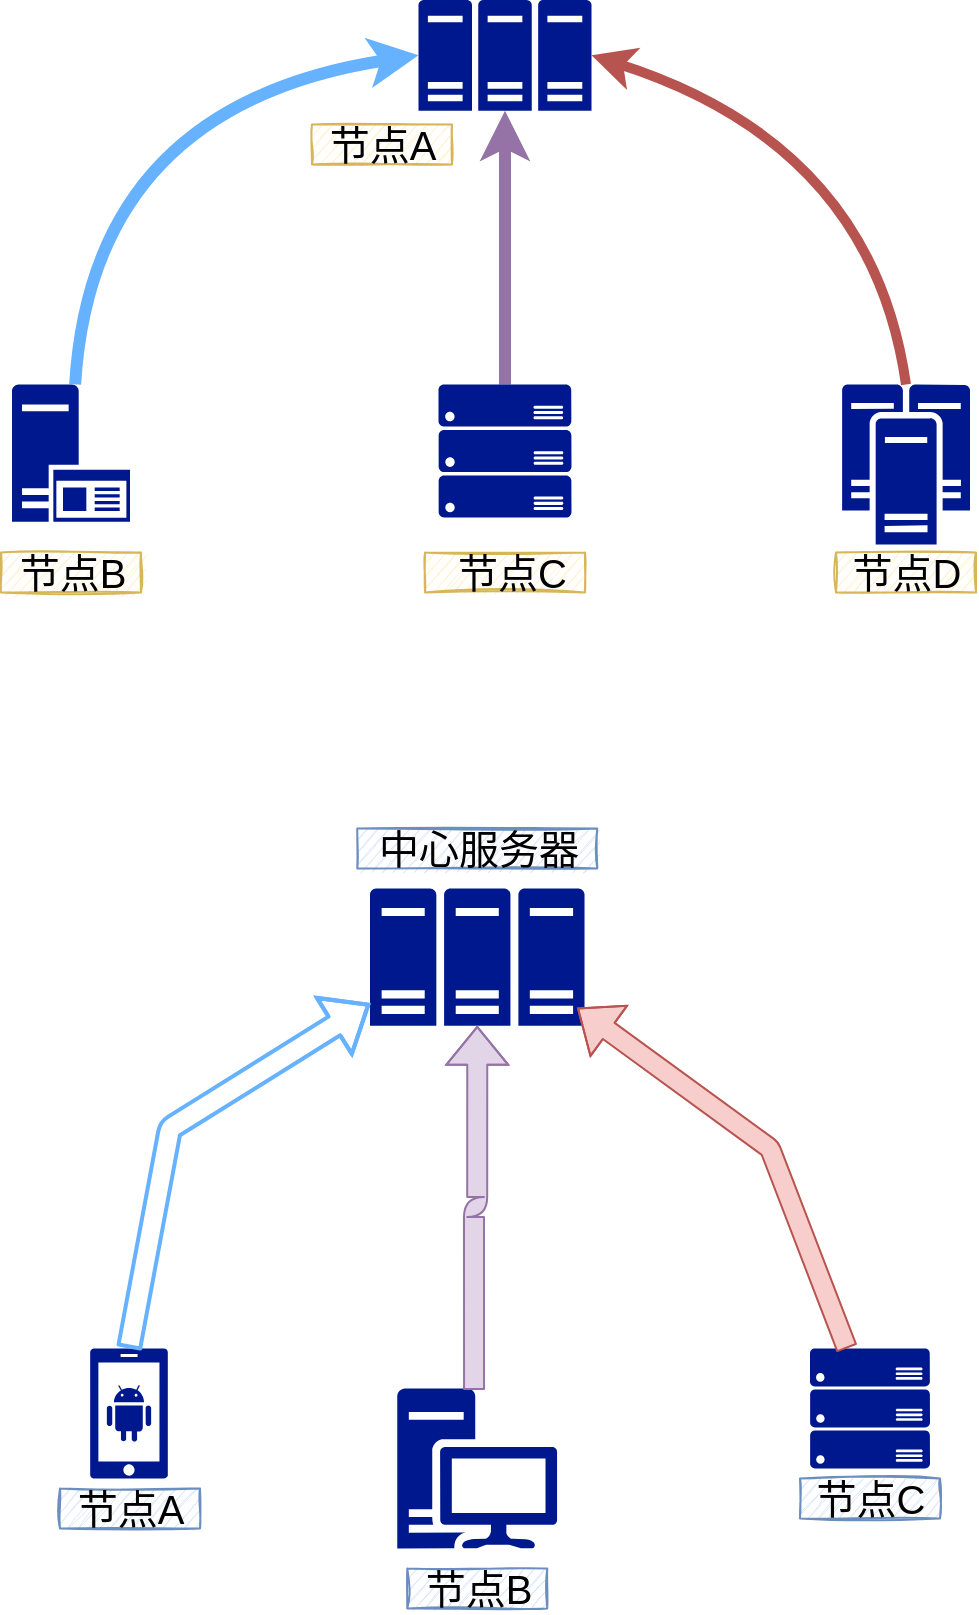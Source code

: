 <mxfile version="14.4.9" type="github">
  <diagram id="LWLVOslLE0u1W00-IiJX" name="Page-1">
    <mxGraphModel dx="1038" dy="500" grid="1" gridSize="10" guides="1" tooltips="1" connect="1" arrows="1" fold="1" page="1" pageScale="1" pageWidth="600" pageHeight="930" math="0" shadow="0">
      <root>
        <mxCell id="0" />
        <mxCell id="1" parent="0" />
        <mxCell id="cdF7eHWtJlhOr_sMSIXs-1" value="" style="aspect=fixed;pointerEvents=1;shadow=0;dashed=0;html=1;strokeColor=none;labelPosition=center;verticalLabelPosition=bottom;verticalAlign=top;align=center;fillColor=#00188D;shape=mxgraph.mscae.enterprise.application_server2" parent="1" vertex="1">
          <mxGeometry x="61" y="262.24" width="59" height="68.6" as="geometry" />
        </mxCell>
        <mxCell id="cdF7eHWtJlhOr_sMSIXs-2" value="" style="aspect=fixed;pointerEvents=1;shadow=0;dashed=0;html=1;strokeColor=none;labelPosition=center;verticalLabelPosition=bottom;verticalAlign=top;align=center;fillColor=#00188D;shape=mxgraph.mscae.enterprise.cluster_server" parent="1" vertex="1">
          <mxGeometry x="476" y="262.24" width="64" height="80" as="geometry" />
        </mxCell>
        <mxCell id="cdF7eHWtJlhOr_sMSIXs-3" value="" style="aspect=fixed;pointerEvents=1;shadow=0;dashed=0;html=1;strokeColor=none;labelPosition=center;verticalLabelPosition=bottom;verticalAlign=top;align=center;fillColor=#00188D;shape=mxgraph.mscae.enterprise.server_farm" parent="1" vertex="1">
          <mxGeometry x="264.25" y="70.0" width="86.5" height="55.36" as="geometry" />
        </mxCell>
        <mxCell id="cdF7eHWtJlhOr_sMSIXs-8" style="edgeStyle=orthogonalEdgeStyle;curved=1;orthogonalLoop=1;jettySize=auto;html=1;exitX=0.5;exitY=0;exitDx=0;exitDy=0;exitPerimeter=0;entryX=0.5;entryY=1;entryDx=0;entryDy=0;entryPerimeter=0;strokeColor=#9673a6;strokeWidth=6;fillColor=#e1d5e7;" parent="1" source="cdF7eHWtJlhOr_sMSIXs-4" target="cdF7eHWtJlhOr_sMSIXs-3" edge="1">
          <mxGeometry relative="1" as="geometry" />
        </mxCell>
        <mxCell id="cdF7eHWtJlhOr_sMSIXs-4" value="" style="aspect=fixed;pointerEvents=1;shadow=0;dashed=0;html=1;strokeColor=none;labelPosition=center;verticalLabelPosition=bottom;verticalAlign=top;align=center;fillColor=#00188D;shape=mxgraph.azure.server_rack" parent="1" vertex="1">
          <mxGeometry x="274.25" y="262.24" width="66.5" height="66.5" as="geometry" />
        </mxCell>
        <mxCell id="cdF7eHWtJlhOr_sMSIXs-5" value="" style="endArrow=classic;html=1;entryX=0;entryY=0.5;entryDx=0;entryDy=0;entryPerimeter=0;strokeColor=#66B2FF;curved=1;strokeWidth=6;" parent="1" source="cdF7eHWtJlhOr_sMSIXs-1" target="cdF7eHWtJlhOr_sMSIXs-3" edge="1">
          <mxGeometry width="50" height="50" relative="1" as="geometry">
            <mxPoint x="-61" y="111.76" as="sourcePoint" />
            <mxPoint x="-11" y="61.76" as="targetPoint" />
            <Array as="points">
              <mxPoint x="101" y="122.24" />
            </Array>
          </mxGeometry>
        </mxCell>
        <mxCell id="cdF7eHWtJlhOr_sMSIXs-7" value="" style="endArrow=classic;html=1;entryX=1;entryY=0.5;entryDx=0;entryDy=0;entryPerimeter=0;exitX=0.5;exitY=0;exitDx=0;exitDy=0;exitPerimeter=0;curved=1;strokeColor=#b85450;strokeWidth=5;fillColor=#f8cecc;" parent="1" source="cdF7eHWtJlhOr_sMSIXs-2" target="cdF7eHWtJlhOr_sMSIXs-3" edge="1">
          <mxGeometry width="50" height="50" relative="1" as="geometry">
            <mxPoint x="462.971" y="74.557" as="sourcePoint" />
            <mxPoint x="318.996" y="206.6" as="targetPoint" />
            <Array as="points">
              <mxPoint x="491" y="142.24" />
            </Array>
          </mxGeometry>
        </mxCell>
        <mxCell id="cdF7eHWtJlhOr_sMSIXs-9" value="&lt;font style=&quot;font-size: 20px&quot;&gt;节点A&lt;/font&gt;" style="text;html=1;align=center;verticalAlign=middle;resizable=0;points=[];autosize=1;fillColor=#fff2cc;strokeColor=#d6b656;sketch=1;" parent="1" vertex="1">
          <mxGeometry x="211" y="132.24" width="70" height="20" as="geometry" />
        </mxCell>
        <mxCell id="cdF7eHWtJlhOr_sMSIXs-10" value="&lt;font style=&quot;font-size: 20px&quot;&gt;节点B&lt;/font&gt;" style="text;html=1;align=center;verticalAlign=middle;resizable=0;points=[];autosize=1;fillColor=#fff2cc;strokeColor=#d6b656;sketch=1;" parent="1" vertex="1">
          <mxGeometry x="55.5" y="346.24" width="70" height="20" as="geometry" />
        </mxCell>
        <mxCell id="cdF7eHWtJlhOr_sMSIXs-11" value="&lt;font style=&quot;font-size: 20px&quot;&gt;&amp;nbsp;节点C&lt;/font&gt;" style="text;html=1;align=center;verticalAlign=middle;resizable=0;points=[];autosize=1;fillColor=#fff2cc;strokeColor=#d6b656;sketch=1;" parent="1" vertex="1">
          <mxGeometry x="267.5" y="346.24" width="80" height="20" as="geometry" />
        </mxCell>
        <mxCell id="cdF7eHWtJlhOr_sMSIXs-12" value="&lt;font style=&quot;font-size: 20px&quot;&gt;节点D&lt;/font&gt;" style="text;html=1;align=center;verticalAlign=middle;resizable=0;points=[];autosize=1;fillColor=#fff2cc;strokeColor=#d6b656;sketch=1;" parent="1" vertex="1">
          <mxGeometry x="473" y="346.24" width="70" height="20" as="geometry" />
        </mxCell>
        <mxCell id="cdF7eHWtJlhOr_sMSIXs-14" value="" style="aspect=fixed;pointerEvents=1;shadow=0;dashed=0;html=1;strokeColor=none;labelPosition=center;verticalLabelPosition=bottom;verticalAlign=top;align=center;fillColor=#00188D;shape=mxgraph.mscae.enterprise.server_farm" parent="1" vertex="1">
          <mxGeometry x="240" y="514.24" width="107.26" height="68.65" as="geometry" />
        </mxCell>
        <mxCell id="cdF7eHWtJlhOr_sMSIXs-15" value="" style="aspect=fixed;pointerEvents=1;shadow=0;dashed=0;html=1;strokeColor=none;labelPosition=center;verticalLabelPosition=bottom;verticalAlign=top;align=center;fillColor=#00188D;shape=mxgraph.mscae.enterprise.android_phone;sketch=0;" parent="1" vertex="1">
          <mxGeometry x="100" y="744.24" width="39" height="65" as="geometry" />
        </mxCell>
        <mxCell id="cdF7eHWtJlhOr_sMSIXs-16" value="" style="aspect=fixed;pointerEvents=1;shadow=0;dashed=0;html=1;strokeColor=none;labelPosition=center;verticalLabelPosition=bottom;verticalAlign=top;align=center;fillColor=#00188D;shape=mxgraph.mscae.enterprise.workstation_client;sketch=0;" parent="1" vertex="1">
          <mxGeometry x="253.63" y="764.24" width="80" height="80" as="geometry" />
        </mxCell>
        <mxCell id="cdF7eHWtJlhOr_sMSIXs-18" value="" style="aspect=fixed;pointerEvents=1;shadow=0;dashed=0;html=1;strokeColor=none;labelPosition=center;verticalLabelPosition=bottom;verticalAlign=top;align=center;fillColor=#00188D;shape=mxgraph.azure.server_rack;sketch=0;" parent="1" vertex="1">
          <mxGeometry x="460" y="744.24" width="60" height="60" as="geometry" />
        </mxCell>
        <mxCell id="cdF7eHWtJlhOr_sMSIXs-19" value="" style="endArrow=classic;html=1;entryX=0;entryY=0.839;entryDx=0;entryDy=0;entryPerimeter=0;strokeColor=#66B2FF;curved=1;strokeWidth=2;exitX=0.5;exitY=0;exitDx=0;exitDy=0;exitPerimeter=0;shape=flexArrow;" parent="1" source="cdF7eHWtJlhOr_sMSIXs-15" target="cdF7eHWtJlhOr_sMSIXs-14" edge="1">
          <mxGeometry width="50" height="50" relative="1" as="geometry">
            <mxPoint x="79.996" y="751.92" as="sourcePoint" />
            <mxPoint x="251.68" y="587.36" as="targetPoint" />
            <Array as="points">
              <mxPoint x="140" y="634.24" />
            </Array>
          </mxGeometry>
        </mxCell>
        <mxCell id="cdF7eHWtJlhOr_sMSIXs-21" value="" style="endArrow=classic;html=1;entryX=0.966;entryY=0.87;entryDx=0;entryDy=0;entryPerimeter=0;curved=1;strokeColor=#b85450;strokeWidth=1;fillColor=#f8cecc;shape=flexArrow;" parent="1" source="cdF7eHWtJlhOr_sMSIXs-18" target="cdF7eHWtJlhOr_sMSIXs-14" edge="1">
          <mxGeometry width="50" height="50" relative="1" as="geometry">
            <mxPoint x="497.25" y="744.24" as="sourcePoint" />
            <mxPoint x="340" y="579.68" as="targetPoint" />
            <Array as="points">
              <mxPoint x="440" y="644.24" />
            </Array>
          </mxGeometry>
        </mxCell>
        <mxCell id="cdF7eHWtJlhOr_sMSIXs-22" style="edgeStyle=orthogonalEdgeStyle;curved=1;orthogonalLoop=1;jettySize=auto;html=1;exitX=0.48;exitY=0.01;exitDx=0;exitDy=0;exitPerimeter=0;entryX=0.5;entryY=1;entryDx=0;entryDy=0;entryPerimeter=0;strokeColor=#9673a6;strokeWidth=1;fillColor=#e1d5e7;shape=flexArrow;" parent="1" source="cdF7eHWtJlhOr_sMSIXs-16" target="cdF7eHWtJlhOr_sMSIXs-14" edge="1">
          <mxGeometry relative="1" as="geometry">
            <mxPoint x="310" y="731.12" as="sourcePoint" />
            <mxPoint x="310" y="594.24" as="targetPoint" />
          </mxGeometry>
        </mxCell>
        <mxCell id="cdF7eHWtJlhOr_sMSIXs-23" value="&lt;font style=&quot;font-size: 20px&quot;&gt;中心服务器&lt;/font&gt;" style="text;html=1;align=center;verticalAlign=middle;resizable=0;points=[];autosize=1;fillColor=#dae8fc;strokeColor=#6c8ebf;sketch=1;" parent="1" vertex="1">
          <mxGeometry x="233.63" y="484.24" width="120" height="20" as="geometry" />
        </mxCell>
        <mxCell id="cdF7eHWtJlhOr_sMSIXs-24" value="&lt;font style=&quot;font-size: 20px&quot;&gt;节点A&lt;/font&gt;" style="text;html=1;align=center;verticalAlign=middle;resizable=0;points=[];autosize=1;fillColor=#dae8fc;strokeColor=#6c8ebf;sketch=1;" parent="1" vertex="1">
          <mxGeometry x="85" y="814.24" width="70" height="20" as="geometry" />
        </mxCell>
        <mxCell id="cdF7eHWtJlhOr_sMSIXs-25" value="&lt;font style=&quot;font-size: 20px&quot;&gt;节点B&lt;/font&gt;" style="text;html=1;align=center;verticalAlign=middle;resizable=0;points=[];autosize=1;fillColor=#dae8fc;strokeColor=#6c8ebf;sketch=1;" parent="1" vertex="1">
          <mxGeometry x="258.63" y="854.24" width="70" height="20" as="geometry" />
        </mxCell>
        <mxCell id="cdF7eHWtJlhOr_sMSIXs-26" value="&lt;font style=&quot;font-size: 20px&quot;&gt;节点C&lt;/font&gt;" style="text;html=1;align=center;verticalAlign=middle;resizable=0;points=[];autosize=1;fillColor=#dae8fc;strokeColor=#6c8ebf;sketch=1;" parent="1" vertex="1">
          <mxGeometry x="455" y="809.24" width="70" height="20" as="geometry" />
        </mxCell>
      </root>
    </mxGraphModel>
  </diagram>
</mxfile>
